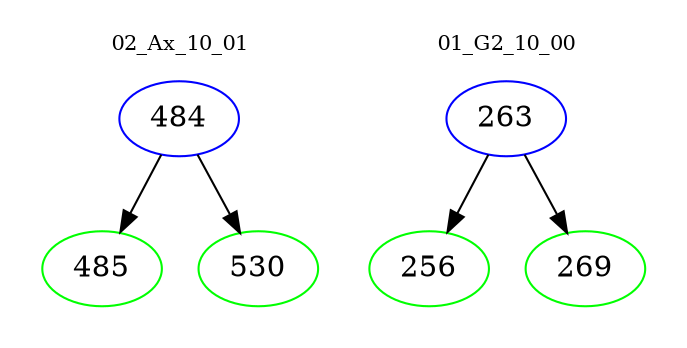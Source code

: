 digraph{
subgraph cluster_0 {
color = white
label = "02_Ax_10_01";
fontsize=10;
T0_484 [label="484", color="blue"]
T0_484 -> T0_485 [color="black"]
T0_485 [label="485", color="green"]
T0_484 -> T0_530 [color="black"]
T0_530 [label="530", color="green"]
}
subgraph cluster_1 {
color = white
label = "01_G2_10_00";
fontsize=10;
T1_263 [label="263", color="blue"]
T1_263 -> T1_256 [color="black"]
T1_256 [label="256", color="green"]
T1_263 -> T1_269 [color="black"]
T1_269 [label="269", color="green"]
}
}
